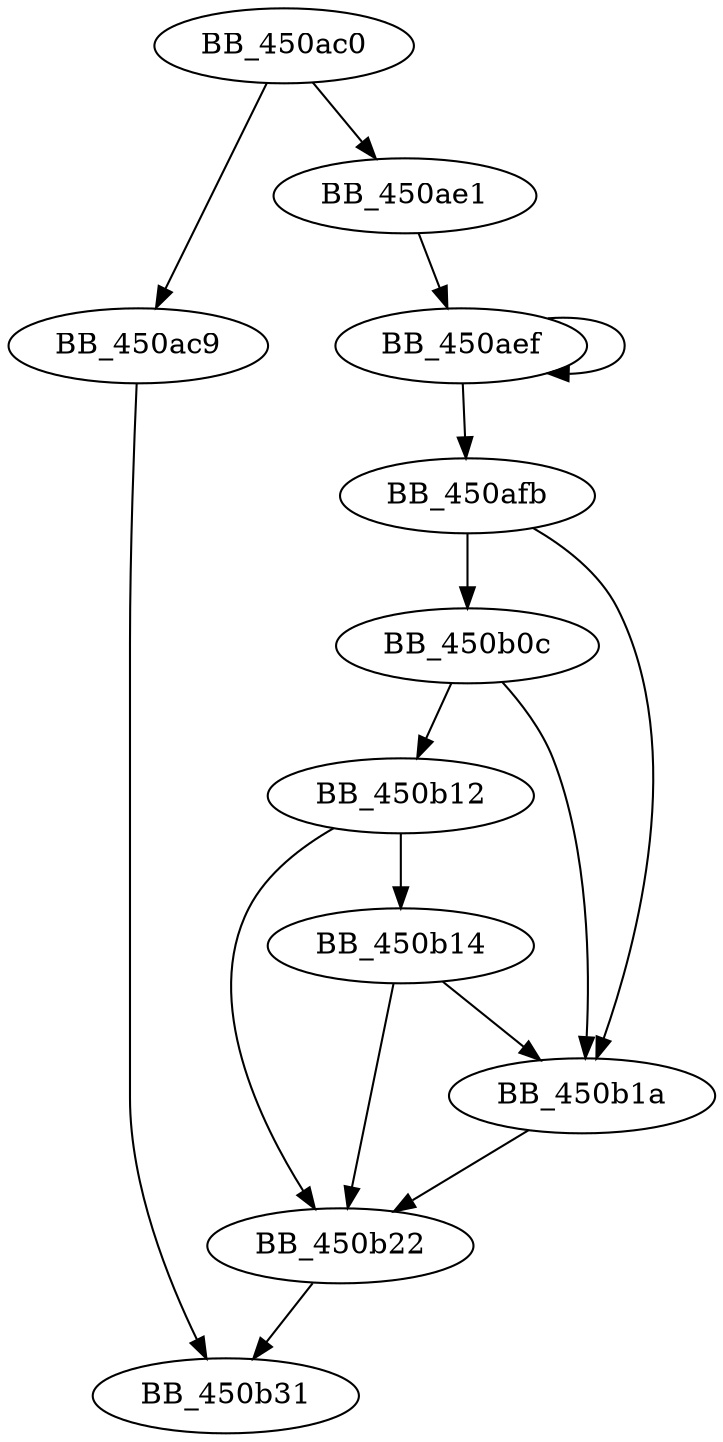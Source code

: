 DiGraph sub_450AC0{
BB_450ac0->BB_450ac9
BB_450ac0->BB_450ae1
BB_450ac9->BB_450b31
BB_450ae1->BB_450aef
BB_450aef->BB_450aef
BB_450aef->BB_450afb
BB_450afb->BB_450b0c
BB_450afb->BB_450b1a
BB_450b0c->BB_450b12
BB_450b0c->BB_450b1a
BB_450b12->BB_450b14
BB_450b12->BB_450b22
BB_450b14->BB_450b1a
BB_450b14->BB_450b22
BB_450b1a->BB_450b22
BB_450b22->BB_450b31
}
